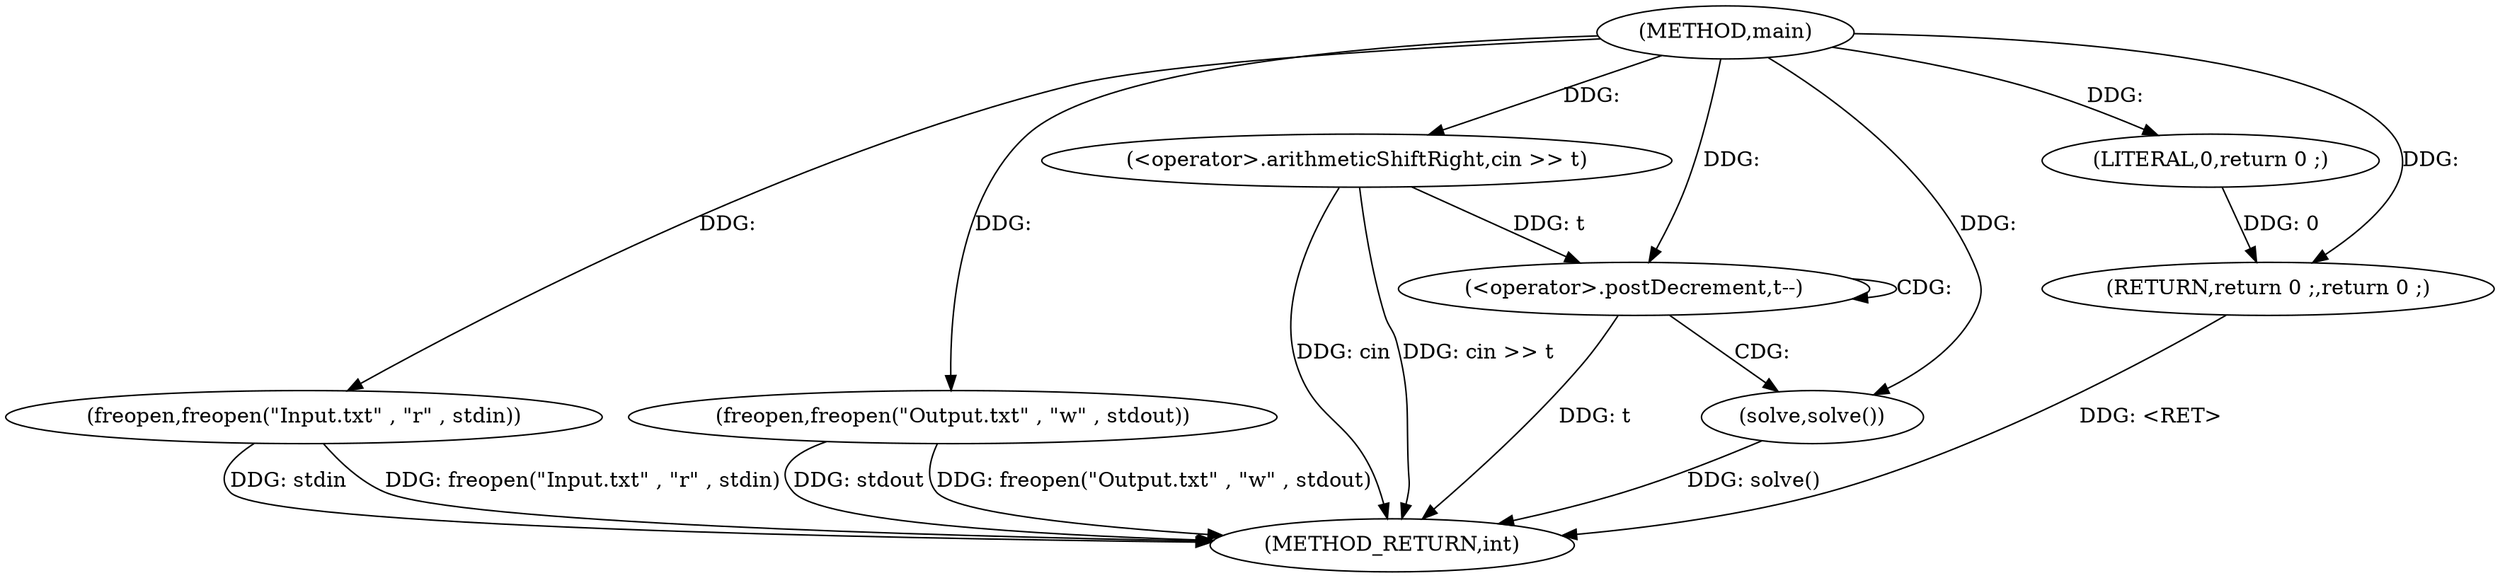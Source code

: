 digraph "main" {  
"1000108" [label = "(METHOD,main)" ]
"1000128" [label = "(METHOD_RETURN,int)" ]
"1000110" [label = "(freopen,freopen(\"Input.txt\" , \"r\" , stdin))" ]
"1000114" [label = "(freopen,freopen(\"Output.txt\" , \"w\" , stdout))" ]
"1000119" [label = "(<operator>.arithmeticShiftRight,cin >> t)" ]
"1000126" [label = "(RETURN,return 0 ;,return 0 ;)" ]
"1000123" [label = "(<operator>.postDecrement,t--)" ]
"1000125" [label = "(solve,solve())" ]
"1000127" [label = "(LITERAL,0,return 0 ;)" ]
  "1000110" -> "1000128"  [ label = "DDG: freopen(\"Input.txt\" , \"r\" , stdin)"] 
  "1000114" -> "1000128"  [ label = "DDG: freopen(\"Output.txt\" , \"w\" , stdout)"] 
  "1000119" -> "1000128"  [ label = "DDG: cin >> t"] 
  "1000123" -> "1000128"  [ label = "DDG: t"] 
  "1000125" -> "1000128"  [ label = "DDG: solve()"] 
  "1000126" -> "1000128"  [ label = "DDG: <RET>"] 
  "1000119" -> "1000128"  [ label = "DDG: cin"] 
  "1000110" -> "1000128"  [ label = "DDG: stdin"] 
  "1000114" -> "1000128"  [ label = "DDG: stdout"] 
  "1000127" -> "1000126"  [ label = "DDG: 0"] 
  "1000108" -> "1000126"  [ label = "DDG: "] 
  "1000108" -> "1000110"  [ label = "DDG: "] 
  "1000108" -> "1000114"  [ label = "DDG: "] 
  "1000108" -> "1000119"  [ label = "DDG: "] 
  "1000108" -> "1000125"  [ label = "DDG: "] 
  "1000108" -> "1000127"  [ label = "DDG: "] 
  "1000119" -> "1000123"  [ label = "DDG: t"] 
  "1000108" -> "1000123"  [ label = "DDG: "] 
  "1000123" -> "1000123"  [ label = "CDG: "] 
  "1000123" -> "1000125"  [ label = "CDG: "] 
}
